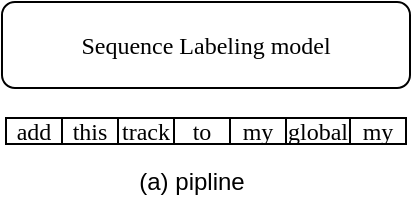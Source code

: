 <mxfile version="24.7.13">
  <diagram name="第 1 页" id="Xgn7JFJzemk7u9-qeJvL">
    <mxGraphModel dx="911" dy="487" grid="0" gridSize="10" guides="1" tooltips="1" connect="1" arrows="1" fold="1" page="1" pageScale="1" pageWidth="1169" pageHeight="827" math="0" shadow="0">
      <root>
        <mxCell id="0" />
        <mxCell id="1" parent="0" />
        <mxCell id="NQQZQObjNg2_o2cvGMOL-2" value="&lt;font face=&quot;Times New Roman&quot;&gt;Sequence Labeling model&lt;/font&gt;" style="rounded=1;whiteSpace=wrap;html=1;" vertex="1" parent="1">
          <mxGeometry x="393" y="530" width="204" height="43" as="geometry" />
        </mxCell>
        <mxCell id="NQQZQObjNg2_o2cvGMOL-4" value="(a) pipline" style="text;html=1;align=center;verticalAlign=middle;whiteSpace=wrap;rounded=0;" vertex="1" parent="1">
          <mxGeometry x="450" y="614" width="76" height="12" as="geometry" />
        </mxCell>
        <mxCell id="NQQZQObjNg2_o2cvGMOL-6" value="&lt;span style=&quot;font-family: &amp;quot;Times New Roman&amp;quot;;&quot;&gt;track&lt;/span&gt;" style="rounded=0;whiteSpace=wrap;html=1;" vertex="1" parent="1">
          <mxGeometry x="451" y="588" width="28" height="13" as="geometry" />
        </mxCell>
        <mxCell id="NQQZQObjNg2_o2cvGMOL-7" value="&lt;span style=&quot;font-family: &amp;quot;Times New Roman&amp;quot;;&quot;&gt;to&lt;/span&gt;" style="rounded=0;whiteSpace=wrap;html=1;" vertex="1" parent="1">
          <mxGeometry x="479" y="588" width="28" height="13" as="geometry" />
        </mxCell>
        <mxCell id="NQQZQObjNg2_o2cvGMOL-8" value="&lt;span style=&quot;font-family: &amp;quot;Times New Roman&amp;quot;;&quot;&gt;this&lt;/span&gt;" style="rounded=0;whiteSpace=wrap;html=1;" vertex="1" parent="1">
          <mxGeometry x="423" y="588" width="28" height="13" as="geometry" />
        </mxCell>
        <mxCell id="NQQZQObjNg2_o2cvGMOL-9" value="&lt;span style=&quot;font-family: &amp;quot;Times New Roman&amp;quot;;&quot;&gt;add&lt;/span&gt;" style="rounded=0;whiteSpace=wrap;html=1;" vertex="1" parent="1">
          <mxGeometry x="395" y="588" width="28" height="13" as="geometry" />
        </mxCell>
        <mxCell id="NQQZQObjNg2_o2cvGMOL-10" value="&lt;span style=&quot;font-family: &amp;quot;Times New Roman&amp;quot;;&quot;&gt;my&lt;/span&gt;" style="rounded=0;whiteSpace=wrap;html=1;" vertex="1" parent="1">
          <mxGeometry x="507" y="588" width="28" height="13" as="geometry" />
        </mxCell>
        <mxCell id="NQQZQObjNg2_o2cvGMOL-11" value="&lt;span style=&quot;font-family: &amp;quot;Times New Roman&amp;quot;;&quot;&gt;global&lt;/span&gt;" style="rounded=0;whiteSpace=wrap;html=1;" vertex="1" parent="1">
          <mxGeometry x="535" y="588" width="32" height="13" as="geometry" />
        </mxCell>
        <mxCell id="NQQZQObjNg2_o2cvGMOL-12" value="&lt;span style=&quot;font-family: &amp;quot;Times New Roman&amp;quot;;&quot;&gt;my&lt;/span&gt;" style="rounded=0;whiteSpace=wrap;html=1;" vertex="1" parent="1">
          <mxGeometry x="567" y="588" width="28" height="13" as="geometry" />
        </mxCell>
      </root>
    </mxGraphModel>
  </diagram>
</mxfile>
